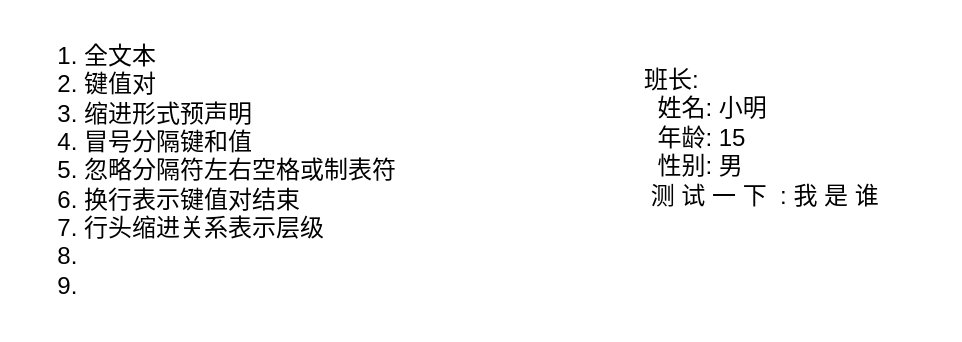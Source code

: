 <mxfile version="20.8.13" type="github">
  <diagram name="第 1 页" id="8jF92QRsQ-L996Q2_0DO">
    <mxGraphModel dx="1434" dy="782" grid="1" gridSize="10" guides="1" tooltips="1" connect="1" arrows="1" fold="1" page="1" pageScale="1" pageWidth="827" pageHeight="1169" math="0" shadow="0">
      <root>
        <mxCell id="0" />
        <mxCell id="1" parent="0" />
        <mxCell id="eWEdND70MQA-wv19zwY5-1" value="&lt;div align=&quot;left&quot;&gt;&lt;ol&gt;&lt;li&gt;全文本&lt;br&gt;&lt;/li&gt;&lt;li&gt;&lt;div&gt;键值对&lt;/div&gt;&lt;/li&gt;&lt;li&gt;缩进形式预声明&lt;/li&gt;&lt;li&gt;冒号分隔键和值&lt;/li&gt;&lt;li&gt;忽略分隔符左右空格或制表符&lt;br&gt;&lt;/li&gt;&lt;li&gt;换行表示键值对结束&lt;br&gt;&lt;/li&gt;&lt;li&gt;&lt;div&gt;行头缩进关系表示层级&lt;/div&gt;&lt;/li&gt;&lt;li&gt;&lt;br&gt;&lt;/li&gt;&lt;li&gt;&lt;br&gt;&lt;/li&gt;&lt;/ol&gt;&lt;/div&gt;" style="text;html=1;align=left;verticalAlign=middle;resizable=0;points=[];autosize=1;strokeColor=none;fillColor=none;" parent="1" vertex="1">
          <mxGeometry x="40" y="15" width="220" height="170" as="geometry" />
        </mxCell>
        <mxCell id="eWEdND70MQA-wv19zwY5-2" value="&lt;div&gt;&lt;span style=&quot;white-space: pre;&quot;&gt;班长:&lt;br&gt;&lt;/span&gt;&lt;/div&gt;&lt;div&gt;&lt;span style=&quot;white-space: pre;&quot;&gt; &lt;/span&gt;&lt;span style=&quot;white-space: pre;&quot;&gt;	&lt;/span&gt;姓名: 小明&lt;/div&gt;&lt;div&gt;&lt;span style=&quot;white-space: pre;&quot;&gt; &lt;/span&gt;&lt;span style=&quot;white-space: pre;&quot;&gt;	&lt;/span&gt;年龄: 15&lt;/div&gt;&lt;div&gt;&lt;span style=&quot;white-space: pre;&quot;&gt; &lt;/span&gt;&lt;span style=&quot;white-space: pre;&quot;&gt;	&lt;/span&gt;性别: 男&lt;/div&gt;&lt;div&gt;&lt;span style=&quot;white-space: pre;&quot;&gt;	&lt;/span&gt;测 试 一 下 &lt;span style=&quot;white-space: pre;&quot;&gt; &lt;/span&gt;: 我 是 谁&lt;br&gt;&lt;/div&gt;&lt;div&gt;&lt;span style=&quot;white-space: pre;&quot;&gt; &lt;/span&gt;&lt;br&gt;&lt;/div&gt;&lt;div&gt;&lt;span style=&quot;white-space: pre;&quot;&gt; &lt;/span&gt;&lt;br&gt;&lt;/div&gt;&lt;div&gt;&lt;br&gt;&lt;/div&gt;" style="text;html=1;align=left;verticalAlign=middle;resizable=0;points=[];autosize=1;strokeColor=none;fillColor=none;" parent="1" vertex="1">
          <mxGeometry x="360" y="40" width="160" height="130" as="geometry" />
        </mxCell>
      </root>
    </mxGraphModel>
  </diagram>
</mxfile>
